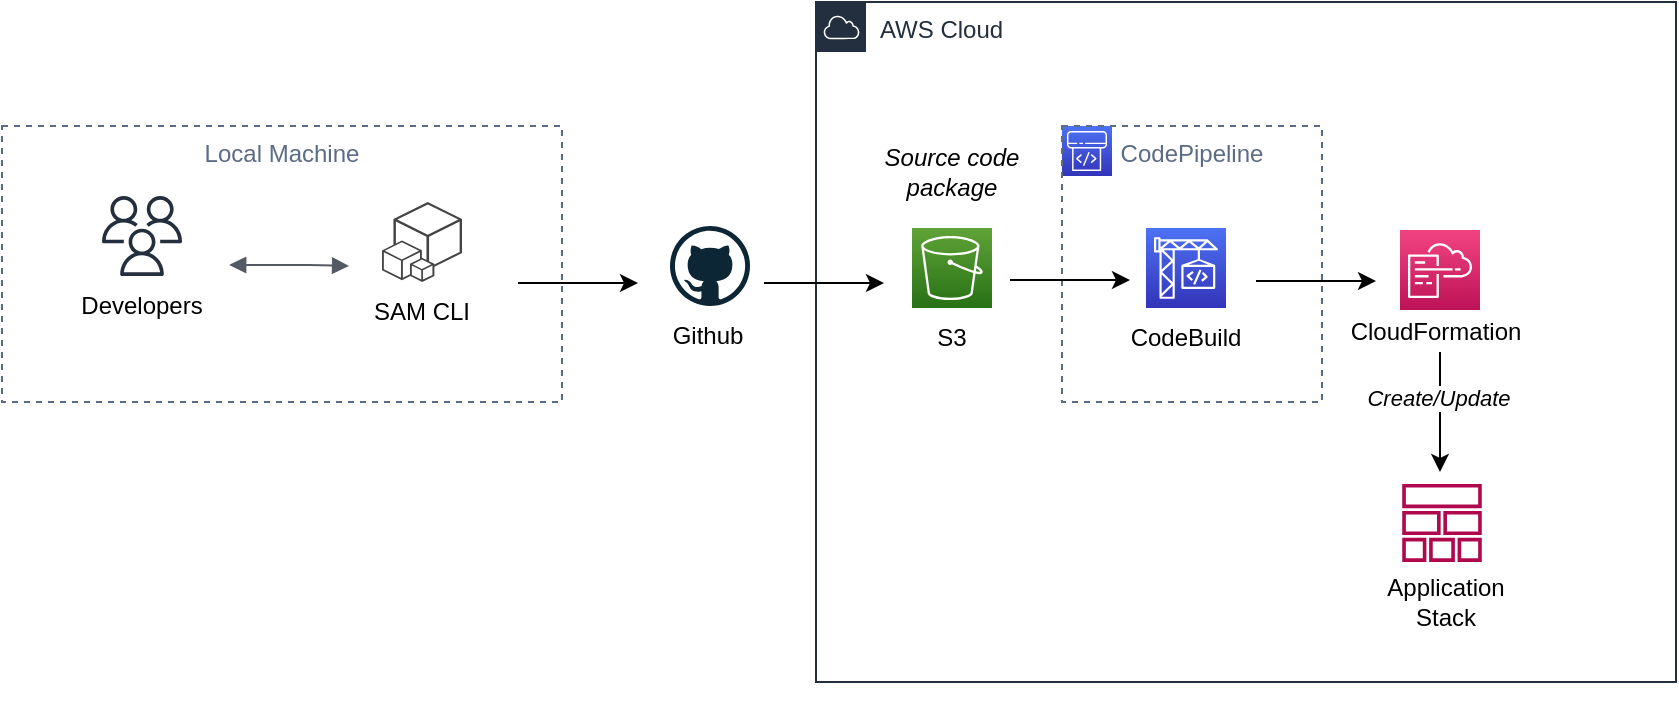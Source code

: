 <mxfile version="20.8.11" type="device"><diagram id="L4sdsQo-jZp7yuso13AU" name="Page-1"><mxGraphModel dx="1941" dy="449" grid="1" gridSize="10" guides="1" tooltips="1" connect="1" arrows="1" fold="1" page="1" pageScale="1" pageWidth="850" pageHeight="1100" math="0" shadow="0"><root><mxCell id="0"/><mxCell id="1" parent="0"/><mxCell id="DI_JFysKOcPu5S3vr7gj-1" value="AWS Cloud" style="points=[[0,0],[0.25,0],[0.5,0],[0.75,0],[1,0],[1,0.25],[1,0.5],[1,0.75],[1,1],[0.75,1],[0.5,1],[0.25,1],[0,1],[0,0.75],[0,0.5],[0,0.25]];outlineConnect=0;gradientColor=none;html=1;whiteSpace=wrap;fontSize=12;fontStyle=0;container=1;pointerEvents=0;collapsible=0;recursiveResize=0;shape=mxgraph.aws4.group;grIcon=mxgraph.aws4.group_aws_cloud;strokeColor=#232F3E;fillColor=none;verticalAlign=top;align=left;spacingLeft=30;fontColor=#232F3E;dashed=0;" parent="1" vertex="1"><mxGeometry x="-393" y="40" width="430" height="340" as="geometry"/></mxCell><mxCell id="38m1Engj2mEWPkL8So4J-7" value="" style="sketch=0;points=[[0,0,0],[0.25,0,0],[0.5,0,0],[0.75,0,0],[1,0,0],[0,1,0],[0.25,1,0],[0.5,1,0],[0.75,1,0],[1,1,0],[0,0.25,0],[0,0.5,0],[0,0.75,0],[1,0.25,0],[1,0.5,0],[1,0.75,0]];outlineConnect=0;fontColor=#232F3E;gradientColor=#4D72F3;gradientDirection=north;fillColor=#3334B9;strokeColor=#ffffff;dashed=0;verticalLabelPosition=bottom;verticalAlign=top;align=center;html=1;fontSize=12;fontStyle=0;aspect=fixed;shape=mxgraph.aws4.resourceIcon;resIcon=mxgraph.aws4.codepipeline;" parent="DI_JFysKOcPu5S3vr7gj-1" vertex="1"><mxGeometry x="123" y="62" width="25" height="25" as="geometry"/></mxCell><mxCell id="38m1Engj2mEWPkL8So4J-9" value="" style="sketch=0;points=[[0,0,0],[0.25,0,0],[0.5,0,0],[0.75,0,0],[1,0,0],[0,1,0],[0.25,1,0],[0.5,1,0],[0.75,1,0],[1,1,0],[0,0.25,0],[0,0.5,0],[0,0.75,0],[1,0.25,0],[1,0.5,0],[1,0.75,0]];outlineConnect=0;fontColor=#232F3E;gradientColor=#4D72F3;gradientDirection=north;fillColor=#3334B9;strokeColor=#ffffff;dashed=0;verticalLabelPosition=bottom;verticalAlign=top;align=center;html=1;fontSize=12;fontStyle=0;aspect=fixed;shape=mxgraph.aws4.resourceIcon;resIcon=mxgraph.aws4.codebuild;" parent="DI_JFysKOcPu5S3vr7gj-1" vertex="1"><mxGeometry x="165" y="113" width="40" height="40" as="geometry"/></mxCell><mxCell id="38m1Engj2mEWPkL8So4J-10" value="CodeBuild" style="text;strokeColor=none;align=center;fillColor=none;html=1;verticalAlign=middle;whiteSpace=wrap;rounded=0;" parent="DI_JFysKOcPu5S3vr7gj-1" vertex="1"><mxGeometry x="155" y="153" width="60" height="30" as="geometry"/></mxCell><mxCell id="38m1Engj2mEWPkL8So4J-18" value="" style="sketch=0;points=[[0,0,0],[0.25,0,0],[0.5,0,0],[0.75,0,0],[1,0,0],[0,1,0],[0.25,1,0],[0.5,1,0],[0.75,1,0],[1,1,0],[0,0.25,0],[0,0.5,0],[0,0.75,0],[1,0.25,0],[1,0.5,0],[1,0.75,0]];points=[[0,0,0],[0.25,0,0],[0.5,0,0],[0.75,0,0],[1,0,0],[0,1,0],[0.25,1,0],[0.5,1,0],[0.75,1,0],[1,1,0],[0,0.25,0],[0,0.5,0],[0,0.75,0],[1,0.25,0],[1,0.5,0],[1,0.75,0]];outlineConnect=0;fontColor=#232F3E;gradientColor=#F34482;gradientDirection=north;fillColor=#BC1356;strokeColor=#ffffff;dashed=0;verticalLabelPosition=bottom;verticalAlign=top;align=center;html=1;fontSize=12;fontStyle=0;aspect=fixed;shape=mxgraph.aws4.resourceIcon;resIcon=mxgraph.aws4.cloudformation;" parent="DI_JFysKOcPu5S3vr7gj-1" vertex="1"><mxGeometry x="292" y="114" width="40" height="40" as="geometry"/></mxCell><mxCell id="38m1Engj2mEWPkL8So4J-19" value="CloudFormation" style="text;strokeColor=none;align=center;fillColor=none;html=1;verticalAlign=middle;whiteSpace=wrap;rounded=0;" parent="DI_JFysKOcPu5S3vr7gj-1" vertex="1"><mxGeometry x="280" y="150" width="60" height="30" as="geometry"/></mxCell><mxCell id="7kH4jOWycVoHk6b0nDq_-2" value="" style="sketch=0;points=[[0,0,0],[0.25,0,0],[0.5,0,0],[0.75,0,0],[1,0,0],[0,1,0],[0.25,1,0],[0.5,1,0],[0.75,1,0],[1,1,0],[0,0.25,0],[0,0.5,0],[0,0.75,0],[1,0.25,0],[1,0.5,0],[1,0.75,0]];outlineConnect=0;fontColor=#232F3E;gradientColor=#60A337;gradientDirection=north;fillColor=#277116;strokeColor=#ffffff;dashed=0;verticalLabelPosition=bottom;verticalAlign=top;align=center;html=1;fontSize=12;fontStyle=0;aspect=fixed;shape=mxgraph.aws4.resourceIcon;resIcon=mxgraph.aws4.s3;" parent="DI_JFysKOcPu5S3vr7gj-1" vertex="1"><mxGeometry x="48" y="113" width="40" height="40" as="geometry"/></mxCell><mxCell id="7kH4jOWycVoHk6b0nDq_-3" value="S3" style="text;strokeColor=none;align=center;fillColor=none;html=1;verticalAlign=middle;whiteSpace=wrap;rounded=0;" parent="DI_JFysKOcPu5S3vr7gj-1" vertex="1"><mxGeometry x="38" y="153" width="60" height="30" as="geometry"/></mxCell><mxCell id="7kH4jOWycVoHk6b0nDq_-7" value="CodePipeline" style="fillColor=none;strokeColor=#5A6C86;dashed=1;verticalAlign=top;fontStyle=0;fontColor=#5A6C86;" parent="DI_JFysKOcPu5S3vr7gj-1" vertex="1"><mxGeometry x="123" y="62" width="130" height="138" as="geometry"/></mxCell><mxCell id="7kH4jOWycVoHk6b0nDq_-11" value="" style="endArrow=classic;html=1;rounded=0;" parent="DI_JFysKOcPu5S3vr7gj-1" edge="1"><mxGeometry width="50" height="50" relative="1" as="geometry"><mxPoint x="97" y="139" as="sourcePoint"/><mxPoint x="157" y="139" as="targetPoint"/></mxGeometry></mxCell><mxCell id="7kH4jOWycVoHk6b0nDq_-23" value="Source code &lt;br&gt;package" style="text;strokeColor=none;align=center;fillColor=none;html=1;verticalAlign=middle;whiteSpace=wrap;rounded=0;fontStyle=2" parent="DI_JFysKOcPu5S3vr7gj-1" vertex="1"><mxGeometry x="3" y="70" width="130" height="30" as="geometry"/></mxCell><mxCell id="7kH4jOWycVoHk6b0nDq_-39" value="" style="endArrow=classic;html=1;rounded=0;" parent="DI_JFysKOcPu5S3vr7gj-1" edge="1"><mxGeometry width="50" height="50" relative="1" as="geometry"><mxPoint x="312" y="175" as="sourcePoint"/><mxPoint x="312" y="235" as="targetPoint"/></mxGeometry></mxCell><mxCell id="15gx0fnl5Oj-OpuuxbuS-1" value="&lt;i&gt;Create/Update&lt;/i&gt;" style="edgeLabel;html=1;align=center;verticalAlign=middle;resizable=0;points=[];" parent="7kH4jOWycVoHk6b0nDq_-39" vertex="1" connectable="0"><mxGeometry x="-0.4" y="-1" relative="1" as="geometry"><mxPoint y="5" as="offset"/></mxGeometry></mxCell><mxCell id="15gx0fnl5Oj-OpuuxbuS-7" value="" style="sketch=0;outlineConnect=0;fontColor=#232F3E;gradientColor=none;fillColor=#B0084D;strokeColor=none;dashed=0;verticalLabelPosition=bottom;verticalAlign=top;align=center;html=1;fontSize=12;fontStyle=0;aspect=fixed;pointerEvents=1;shape=mxgraph.aws4.stack;" parent="DI_JFysKOcPu5S3vr7gj-1" vertex="1"><mxGeometry x="293" y="241" width="40" height="38.98" as="geometry"/></mxCell><mxCell id="15gx0fnl5Oj-OpuuxbuS-8" value="Application Stack" style="text;strokeColor=none;align=center;fillColor=none;html=1;verticalAlign=middle;whiteSpace=wrap;rounded=0;" parent="DI_JFysKOcPu5S3vr7gj-1" vertex="1"><mxGeometry x="270" y="284.98" width="90" height="30" as="geometry"/></mxCell><mxCell id="7kH4jOWycVoHk6b0nDq_-12" value="" style="endArrow=classic;html=1;rounded=0;" parent="DI_JFysKOcPu5S3vr7gj-1" edge="1"><mxGeometry width="50" height="50" relative="1" as="geometry"><mxPoint x="220" y="139.5" as="sourcePoint"/><mxPoint x="280" y="139.5" as="targetPoint"/></mxGeometry></mxCell><mxCell id="15gx0fnl5Oj-OpuuxbuS-2" value="Local Machine" style="fillColor=none;strokeColor=#5A6C86;dashed=1;verticalAlign=top;fontStyle=0;fontColor=#5A6C86;" parent="1" vertex="1"><mxGeometry x="-800" y="102" width="280" height="138" as="geometry"/></mxCell><mxCell id="38m1Engj2mEWPkL8So4J-1" value="" style="sketch=0;outlineConnect=0;fontColor=#232F3E;gradientColor=none;fillColor=#232F3D;strokeColor=none;dashed=0;verticalLabelPosition=bottom;verticalAlign=top;align=center;html=1;fontSize=12;fontStyle=0;aspect=fixed;pointerEvents=1;shape=mxgraph.aws4.users;" parent="1" vertex="1"><mxGeometry x="-750" y="137" width="40" height="40" as="geometry"/></mxCell><mxCell id="38m1Engj2mEWPkL8So4J-6" value="Developers" style="text;strokeColor=none;align=center;fillColor=none;html=1;verticalAlign=middle;whiteSpace=wrap;rounded=0;" parent="1" vertex="1"><mxGeometry x="-760" y="177" width="60" height="30" as="geometry"/></mxCell><mxCell id="azJtcB51SaKApuINhqpd-1" value="" style="dashed=0;outlineConnect=0;html=1;align=center;labelPosition=center;verticalLabelPosition=bottom;verticalAlign=top;shape=mxgraph.weblogos.github" parent="1" vertex="1"><mxGeometry x="-466" y="152" width="40" height="40" as="geometry"/></mxCell><mxCell id="azJtcB51SaKApuINhqpd-2" value="Github" style="text;strokeColor=none;align=center;fillColor=none;html=1;verticalAlign=middle;whiteSpace=wrap;rounded=0;" parent="1" vertex="1"><mxGeometry x="-477" y="192" width="60" height="30" as="geometry"/></mxCell><mxCell id="7kH4jOWycVoHk6b0nDq_-1" value="" style="endArrow=classic;html=1;rounded=0;" parent="1" edge="1"><mxGeometry width="50" height="50" relative="1" as="geometry"><mxPoint x="-419" y="180.5" as="sourcePoint"/><mxPoint x="-359" y="180.5" as="targetPoint"/></mxGeometry></mxCell><mxCell id="7kH4jOWycVoHk6b0nDq_-4" value="" style="endArrow=classic;html=1;rounded=0;" parent="1" edge="1"><mxGeometry width="50" height="50" relative="1" as="geometry"><mxPoint x="-542" y="180.5" as="sourcePoint"/><mxPoint x="-482" y="180.5" as="targetPoint"/></mxGeometry></mxCell><mxCell id="7kH4jOWycVoHk6b0nDq_-15" value="" style="outlineConnect=0;dashed=0;verticalLabelPosition=bottom;verticalAlign=top;align=center;html=1;shape=mxgraph.aws3.cli;fillColor=#444444;gradientColor=none;" parent="1" vertex="1"><mxGeometry x="-610" y="140" width="40" height="40" as="geometry"/></mxCell><mxCell id="7kH4jOWycVoHk6b0nDq_-16" value="SAM CLI" style="text;strokeColor=none;align=center;fillColor=none;html=1;verticalAlign=middle;whiteSpace=wrap;rounded=0;" parent="1" vertex="1"><mxGeometry x="-620" y="180" width="60" height="30" as="geometry"/></mxCell><mxCell id="15gx0fnl5Oj-OpuuxbuS-5" value="" style="edgeStyle=orthogonalEdgeStyle;html=1;endArrow=block;elbow=vertical;startArrow=block;startFill=1;endFill=1;strokeColor=#545B64;rounded=0;" parent="1" edge="1"><mxGeometry width="100" relative="1" as="geometry"><mxPoint x="-686.43" y="171.5" as="sourcePoint"/><mxPoint x="-626.43" y="172" as="targetPoint"/><Array as="points"><mxPoint x="-646.43" y="172"/><mxPoint x="-646.43" y="172"/></Array></mxGeometry></mxCell><mxCell id="BumvXq_znJbDJUgkbUHu-4" style="edgeStyle=orthogonalEdgeStyle;rounded=0;orthogonalLoop=1;jettySize=auto;html=1;exitX=0.5;exitY=1;exitDx=0;exitDy=0;" parent="1" source="DI_JFysKOcPu5S3vr7gj-1" target="DI_JFysKOcPu5S3vr7gj-1" edge="1"><mxGeometry relative="1" as="geometry"/></mxCell></root></mxGraphModel></diagram></mxfile>